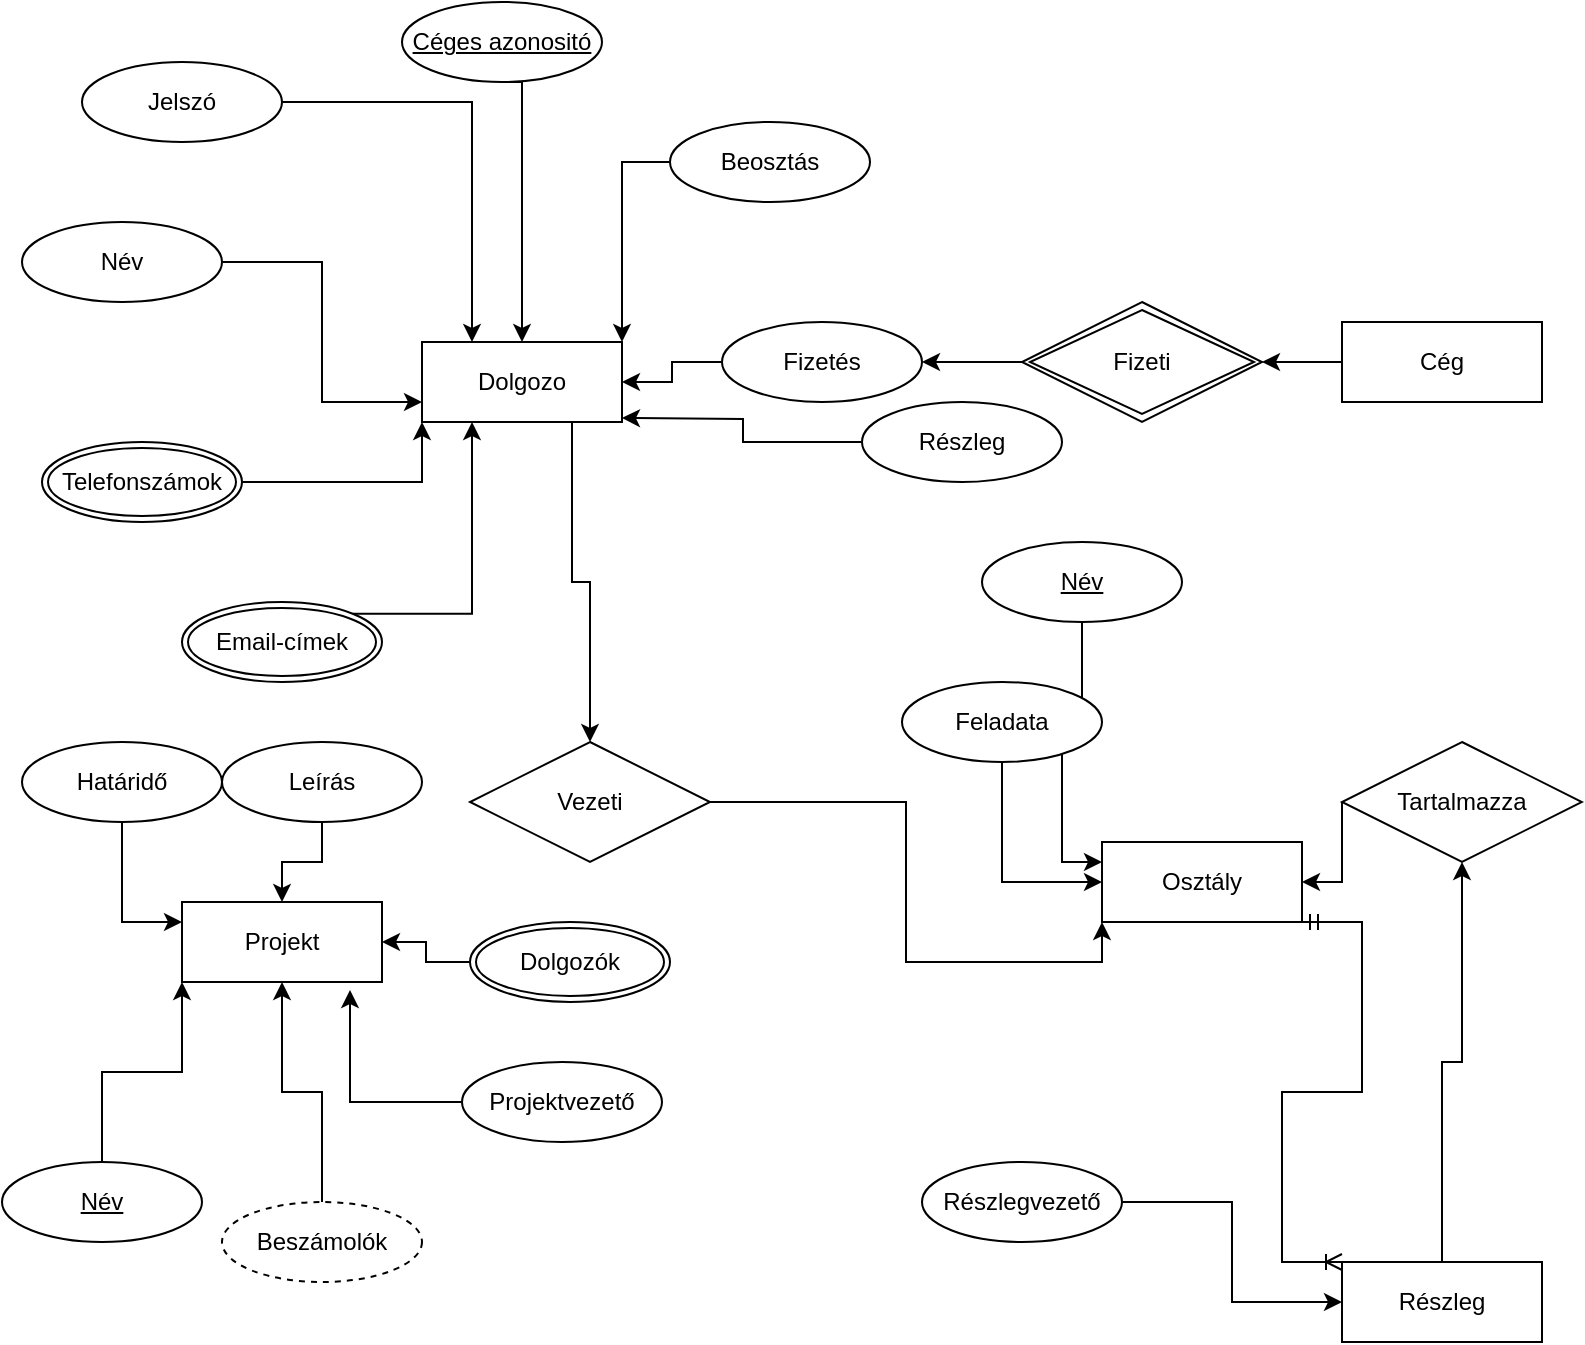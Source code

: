 <mxfile version="24.8.3">
  <diagram name="Page-1" id="YIbnfd3nQ5zxJVgDwMoV">
    <mxGraphModel dx="1434" dy="746" grid="1" gridSize="10" guides="1" tooltips="1" connect="1" arrows="1" fold="1" page="1" pageScale="1" pageWidth="827" pageHeight="1169" math="0" shadow="0">
      <root>
        <mxCell id="0" />
        <mxCell id="1" parent="0" />
        <mxCell id="SdBxzL40n1-tRiiWOGaE-34" style="edgeStyle=orthogonalEdgeStyle;rounded=0;orthogonalLoop=1;jettySize=auto;html=1;exitX=0.75;exitY=1;exitDx=0;exitDy=0;entryX=0.5;entryY=0;entryDx=0;entryDy=0;" edge="1" parent="1" source="SdBxzL40n1-tRiiWOGaE-1" target="SdBxzL40n1-tRiiWOGaE-33">
          <mxGeometry relative="1" as="geometry" />
        </mxCell>
        <mxCell id="SdBxzL40n1-tRiiWOGaE-1" value="Dolgozo" style="whiteSpace=wrap;html=1;align=center;" vertex="1" parent="1">
          <mxGeometry x="240" y="210" width="100" height="40" as="geometry" />
        </mxCell>
        <mxCell id="SdBxzL40n1-tRiiWOGaE-42" style="edgeStyle=orthogonalEdgeStyle;rounded=0;orthogonalLoop=1;jettySize=auto;html=1;entryX=0.5;entryY=1;entryDx=0;entryDy=0;" edge="1" parent="1" source="SdBxzL40n1-tRiiWOGaE-3" target="SdBxzL40n1-tRiiWOGaE-40">
          <mxGeometry relative="1" as="geometry" />
        </mxCell>
        <mxCell id="SdBxzL40n1-tRiiWOGaE-3" value="Ré&lt;span style=&quot;background-color: initial;&quot;&gt;szleg&lt;/span&gt;" style="whiteSpace=wrap;html=1;align=center;" vertex="1" parent="1">
          <mxGeometry x="700" y="670" width="100" height="40" as="geometry" />
        </mxCell>
        <mxCell id="SdBxzL40n1-tRiiWOGaE-4" value="Projekt" style="whiteSpace=wrap;html=1;align=center;" vertex="1" parent="1">
          <mxGeometry x="120" y="490" width="100" height="40" as="geometry" />
        </mxCell>
        <mxCell id="SdBxzL40n1-tRiiWOGaE-5" style="edgeStyle=orthogonalEdgeStyle;rounded=0;orthogonalLoop=1;jettySize=auto;html=1;exitX=1;exitY=0.5;exitDx=0;exitDy=0;entryX=0;entryY=0.75;entryDx=0;entryDy=0;" edge="1" parent="1" source="SdBxzL40n1-tRiiWOGaE-6" target="SdBxzL40n1-tRiiWOGaE-1">
          <mxGeometry relative="1" as="geometry" />
        </mxCell>
        <mxCell id="SdBxzL40n1-tRiiWOGaE-6" value="Név" style="ellipse;whiteSpace=wrap;html=1;align=center;" vertex="1" parent="1">
          <mxGeometry x="40" y="150" width="100" height="40" as="geometry" />
        </mxCell>
        <mxCell id="SdBxzL40n1-tRiiWOGaE-7" value="Céges azonositó" style="ellipse;whiteSpace=wrap;html=1;align=center;fontStyle=4;" vertex="1" parent="1">
          <mxGeometry x="230" y="40" width="100" height="40" as="geometry" />
        </mxCell>
        <mxCell id="SdBxzL40n1-tRiiWOGaE-8" style="edgeStyle=orthogonalEdgeStyle;rounded=0;orthogonalLoop=1;jettySize=auto;html=1;entryX=0.5;entryY=0;entryDx=0;entryDy=0;exitX=0.5;exitY=1;exitDx=0;exitDy=0;" edge="1" parent="1" source="SdBxzL40n1-tRiiWOGaE-7" target="SdBxzL40n1-tRiiWOGaE-1">
          <mxGeometry relative="1" as="geometry">
            <Array as="points">
              <mxPoint x="290" y="80" />
            </Array>
          </mxGeometry>
        </mxCell>
        <mxCell id="SdBxzL40n1-tRiiWOGaE-9" value="" style="line;strokeWidth=1;rotatable=0;dashed=0;labelPosition=right;align=left;verticalAlign=middle;spacingTop=0;spacingLeft=6;points=[];portConstraint=eastwest;" vertex="1" parent="1">
          <mxGeometry x="290" y="140" height="10" as="geometry" />
        </mxCell>
        <mxCell id="SdBxzL40n1-tRiiWOGaE-10" value="Osztály" style="whiteSpace=wrap;html=1;align=center;" vertex="1" parent="1">
          <mxGeometry x="580" y="460" width="100" height="40" as="geometry" />
        </mxCell>
        <mxCell id="SdBxzL40n1-tRiiWOGaE-12" style="edgeStyle=orthogonalEdgeStyle;rounded=0;orthogonalLoop=1;jettySize=auto;html=1;entryX=0.25;entryY=0;entryDx=0;entryDy=0;" edge="1" parent="1" source="SdBxzL40n1-tRiiWOGaE-11" target="SdBxzL40n1-tRiiWOGaE-1">
          <mxGeometry relative="1" as="geometry" />
        </mxCell>
        <mxCell id="SdBxzL40n1-tRiiWOGaE-11" value="Jelszó" style="ellipse;whiteSpace=wrap;html=1;align=center;" vertex="1" parent="1">
          <mxGeometry x="70" y="70" width="100" height="40" as="geometry" />
        </mxCell>
        <mxCell id="SdBxzL40n1-tRiiWOGaE-15" style="edgeStyle=orthogonalEdgeStyle;rounded=0;orthogonalLoop=1;jettySize=auto;html=1;entryX=0;entryY=1;entryDx=0;entryDy=0;" edge="1" parent="1" source="SdBxzL40n1-tRiiWOGaE-13" target="SdBxzL40n1-tRiiWOGaE-1">
          <mxGeometry relative="1" as="geometry" />
        </mxCell>
        <mxCell id="SdBxzL40n1-tRiiWOGaE-13" value="Telefonszámok" style="ellipse;shape=doubleEllipse;margin=3;whiteSpace=wrap;html=1;align=center;" vertex="1" parent="1">
          <mxGeometry x="50" y="260" width="100" height="40" as="geometry" />
        </mxCell>
        <mxCell id="SdBxzL40n1-tRiiWOGaE-16" style="edgeStyle=orthogonalEdgeStyle;rounded=0;orthogonalLoop=1;jettySize=auto;html=1;exitX=1;exitY=0;exitDx=0;exitDy=0;entryX=0.25;entryY=1;entryDx=0;entryDy=0;" edge="1" parent="1" source="SdBxzL40n1-tRiiWOGaE-14" target="SdBxzL40n1-tRiiWOGaE-1">
          <mxGeometry relative="1" as="geometry" />
        </mxCell>
        <mxCell id="SdBxzL40n1-tRiiWOGaE-14" value="Email-címek" style="ellipse;shape=doubleEllipse;margin=3;whiteSpace=wrap;html=1;align=center;" vertex="1" parent="1">
          <mxGeometry x="120" y="340" width="100" height="40" as="geometry" />
        </mxCell>
        <mxCell id="SdBxzL40n1-tRiiWOGaE-25" style="edgeStyle=orthogonalEdgeStyle;rounded=0;orthogonalLoop=1;jettySize=auto;html=1;entryX=1;entryY=0.5;entryDx=0;entryDy=0;" edge="1" parent="1" source="SdBxzL40n1-tRiiWOGaE-17" target="SdBxzL40n1-tRiiWOGaE-21">
          <mxGeometry relative="1" as="geometry" />
        </mxCell>
        <mxCell id="SdBxzL40n1-tRiiWOGaE-17" value="Fizeti" style="shape=rhombus;double=1;perimeter=rhombusPerimeter;whiteSpace=wrap;html=1;align=center;" vertex="1" parent="1">
          <mxGeometry x="540" y="190" width="120" height="60" as="geometry" />
        </mxCell>
        <mxCell id="SdBxzL40n1-tRiiWOGaE-20" style="edgeStyle=orthogonalEdgeStyle;rounded=0;orthogonalLoop=1;jettySize=auto;html=1;exitX=0;exitY=0.5;exitDx=0;exitDy=0;entryX=1;entryY=0;entryDx=0;entryDy=0;" edge="1" parent="1" source="SdBxzL40n1-tRiiWOGaE-18" target="SdBxzL40n1-tRiiWOGaE-1">
          <mxGeometry relative="1" as="geometry" />
        </mxCell>
        <mxCell id="SdBxzL40n1-tRiiWOGaE-18" value="Beosztás" style="ellipse;whiteSpace=wrap;html=1;align=center;" vertex="1" parent="1">
          <mxGeometry x="364" y="100" width="100" height="40" as="geometry" />
        </mxCell>
        <mxCell id="SdBxzL40n1-tRiiWOGaE-22" style="edgeStyle=orthogonalEdgeStyle;rounded=0;orthogonalLoop=1;jettySize=auto;html=1;entryX=1;entryY=0.5;entryDx=0;entryDy=0;" edge="1" parent="1" source="SdBxzL40n1-tRiiWOGaE-21" target="SdBxzL40n1-tRiiWOGaE-1">
          <mxGeometry relative="1" as="geometry" />
        </mxCell>
        <mxCell id="SdBxzL40n1-tRiiWOGaE-21" value="Fizetés" style="ellipse;whiteSpace=wrap;html=1;align=center;" vertex="1" parent="1">
          <mxGeometry x="390" y="200" width="100" height="40" as="geometry" />
        </mxCell>
        <mxCell id="SdBxzL40n1-tRiiWOGaE-23" value="Részleg" style="ellipse;whiteSpace=wrap;html=1;align=center;" vertex="1" parent="1">
          <mxGeometry x="460" y="240" width="100" height="40" as="geometry" />
        </mxCell>
        <mxCell id="SdBxzL40n1-tRiiWOGaE-24" style="edgeStyle=orthogonalEdgeStyle;rounded=0;orthogonalLoop=1;jettySize=auto;html=1;" edge="1" parent="1" source="SdBxzL40n1-tRiiWOGaE-23">
          <mxGeometry relative="1" as="geometry">
            <mxPoint x="340" y="248" as="targetPoint" />
          </mxGeometry>
        </mxCell>
        <mxCell id="SdBxzL40n1-tRiiWOGaE-27" style="edgeStyle=orthogonalEdgeStyle;rounded=0;orthogonalLoop=1;jettySize=auto;html=1;entryX=1;entryY=0.5;entryDx=0;entryDy=0;" edge="1" parent="1" source="SdBxzL40n1-tRiiWOGaE-26" target="SdBxzL40n1-tRiiWOGaE-17">
          <mxGeometry relative="1" as="geometry" />
        </mxCell>
        <mxCell id="SdBxzL40n1-tRiiWOGaE-26" value="Cég" style="whiteSpace=wrap;html=1;align=center;" vertex="1" parent="1">
          <mxGeometry x="700" y="200" width="100" height="40" as="geometry" />
        </mxCell>
        <mxCell id="SdBxzL40n1-tRiiWOGaE-30" style="edgeStyle=orthogonalEdgeStyle;rounded=0;orthogonalLoop=1;jettySize=auto;html=1;entryX=0;entryY=0.25;entryDx=0;entryDy=0;" edge="1" parent="1" source="SdBxzL40n1-tRiiWOGaE-28" target="SdBxzL40n1-tRiiWOGaE-10">
          <mxGeometry relative="1" as="geometry" />
        </mxCell>
        <mxCell id="SdBxzL40n1-tRiiWOGaE-28" value="Név" style="ellipse;whiteSpace=wrap;html=1;align=center;fontStyle=4;" vertex="1" parent="1">
          <mxGeometry x="520" y="310" width="100" height="40" as="geometry" />
        </mxCell>
        <mxCell id="SdBxzL40n1-tRiiWOGaE-36" style="edgeStyle=orthogonalEdgeStyle;rounded=0;orthogonalLoop=1;jettySize=auto;html=1;entryX=0;entryY=0.5;entryDx=0;entryDy=0;" edge="1" parent="1" source="SdBxzL40n1-tRiiWOGaE-31" target="SdBxzL40n1-tRiiWOGaE-10">
          <mxGeometry relative="1" as="geometry" />
        </mxCell>
        <mxCell id="SdBxzL40n1-tRiiWOGaE-31" value="Feladata" style="ellipse;whiteSpace=wrap;html=1;align=center;" vertex="1" parent="1">
          <mxGeometry x="480" y="380" width="100" height="40" as="geometry" />
        </mxCell>
        <mxCell id="SdBxzL40n1-tRiiWOGaE-35" style="edgeStyle=orthogonalEdgeStyle;rounded=0;orthogonalLoop=1;jettySize=auto;html=1;exitX=1;exitY=0.5;exitDx=0;exitDy=0;entryX=0;entryY=1;entryDx=0;entryDy=0;" edge="1" parent="1" source="SdBxzL40n1-tRiiWOGaE-33" target="SdBxzL40n1-tRiiWOGaE-10">
          <mxGeometry relative="1" as="geometry" />
        </mxCell>
        <mxCell id="SdBxzL40n1-tRiiWOGaE-33" value="Vezeti" style="shape=rhombus;perimeter=rhombusPerimeter;whiteSpace=wrap;html=1;align=center;" vertex="1" parent="1">
          <mxGeometry x="264" y="410" width="120" height="60" as="geometry" />
        </mxCell>
        <mxCell id="SdBxzL40n1-tRiiWOGaE-41" style="edgeStyle=orthogonalEdgeStyle;rounded=0;orthogonalLoop=1;jettySize=auto;html=1;entryX=1;entryY=0.5;entryDx=0;entryDy=0;" edge="1" parent="1" source="SdBxzL40n1-tRiiWOGaE-40" target="SdBxzL40n1-tRiiWOGaE-10">
          <mxGeometry relative="1" as="geometry">
            <Array as="points">
              <mxPoint x="700" y="480" />
            </Array>
          </mxGeometry>
        </mxCell>
        <mxCell id="SdBxzL40n1-tRiiWOGaE-40" value="Tartalmazza" style="shape=rhombus;perimeter=rhombusPerimeter;whiteSpace=wrap;html=1;align=center;" vertex="1" parent="1">
          <mxGeometry x="700" y="410" width="120" height="60" as="geometry" />
        </mxCell>
        <mxCell id="SdBxzL40n1-tRiiWOGaE-45" style="edgeStyle=orthogonalEdgeStyle;rounded=0;orthogonalLoop=1;jettySize=auto;html=1;entryX=0;entryY=0.5;entryDx=0;entryDy=0;" edge="1" parent="1" source="SdBxzL40n1-tRiiWOGaE-44" target="SdBxzL40n1-tRiiWOGaE-3">
          <mxGeometry relative="1" as="geometry" />
        </mxCell>
        <mxCell id="SdBxzL40n1-tRiiWOGaE-44" value="Részlegvezető" style="ellipse;whiteSpace=wrap;html=1;align=center;" vertex="1" parent="1">
          <mxGeometry x="490" y="620" width="100" height="40" as="geometry" />
        </mxCell>
        <mxCell id="SdBxzL40n1-tRiiWOGaE-53" style="edgeStyle=orthogonalEdgeStyle;rounded=0;orthogonalLoop=1;jettySize=auto;html=1;entryX=0;entryY=1;entryDx=0;entryDy=0;" edge="1" parent="1" source="SdBxzL40n1-tRiiWOGaE-46" target="SdBxzL40n1-tRiiWOGaE-4">
          <mxGeometry relative="1" as="geometry" />
        </mxCell>
        <mxCell id="SdBxzL40n1-tRiiWOGaE-46" value="Név" style="ellipse;whiteSpace=wrap;html=1;align=center;fontStyle=4;" vertex="1" parent="1">
          <mxGeometry x="30" y="620" width="100" height="40" as="geometry" />
        </mxCell>
        <mxCell id="SdBxzL40n1-tRiiWOGaE-54" style="edgeStyle=orthogonalEdgeStyle;rounded=0;orthogonalLoop=1;jettySize=auto;html=1;entryX=0;entryY=0.25;entryDx=0;entryDy=0;" edge="1" parent="1" source="SdBxzL40n1-tRiiWOGaE-47" target="SdBxzL40n1-tRiiWOGaE-4">
          <mxGeometry relative="1" as="geometry" />
        </mxCell>
        <mxCell id="SdBxzL40n1-tRiiWOGaE-47" value="Határidő" style="ellipse;whiteSpace=wrap;html=1;align=center;" vertex="1" parent="1">
          <mxGeometry x="40" y="410" width="100" height="40" as="geometry" />
        </mxCell>
        <mxCell id="SdBxzL40n1-tRiiWOGaE-55" style="edgeStyle=orthogonalEdgeStyle;rounded=0;orthogonalLoop=1;jettySize=auto;html=1;entryX=0.5;entryY=0;entryDx=0;entryDy=0;" edge="1" parent="1" source="SdBxzL40n1-tRiiWOGaE-48" target="SdBxzL40n1-tRiiWOGaE-4">
          <mxGeometry relative="1" as="geometry" />
        </mxCell>
        <mxCell id="SdBxzL40n1-tRiiWOGaE-48" value="Leírás" style="ellipse;whiteSpace=wrap;html=1;align=center;" vertex="1" parent="1">
          <mxGeometry x="140" y="410" width="100" height="40" as="geometry" />
        </mxCell>
        <mxCell id="SdBxzL40n1-tRiiWOGaE-56" style="edgeStyle=orthogonalEdgeStyle;rounded=0;orthogonalLoop=1;jettySize=auto;html=1;entryX=1;entryY=0.5;entryDx=0;entryDy=0;" edge="1" parent="1" source="SdBxzL40n1-tRiiWOGaE-49" target="SdBxzL40n1-tRiiWOGaE-4">
          <mxGeometry relative="1" as="geometry" />
        </mxCell>
        <mxCell id="SdBxzL40n1-tRiiWOGaE-49" value="Dolgozók" style="ellipse;shape=doubleEllipse;margin=3;whiteSpace=wrap;html=1;align=center;" vertex="1" parent="1">
          <mxGeometry x="264" y="500" width="100" height="40" as="geometry" />
        </mxCell>
        <mxCell id="SdBxzL40n1-tRiiWOGaE-50" value="Projektvezető" style="ellipse;whiteSpace=wrap;html=1;align=center;" vertex="1" parent="1">
          <mxGeometry x="260" y="570" width="100" height="40" as="geometry" />
        </mxCell>
        <mxCell id="SdBxzL40n1-tRiiWOGaE-52" style="edgeStyle=orthogonalEdgeStyle;rounded=0;orthogonalLoop=1;jettySize=auto;html=1;entryX=0.5;entryY=1;entryDx=0;entryDy=0;" edge="1" parent="1" source="SdBxzL40n1-tRiiWOGaE-51" target="SdBxzL40n1-tRiiWOGaE-4">
          <mxGeometry relative="1" as="geometry" />
        </mxCell>
        <mxCell id="SdBxzL40n1-tRiiWOGaE-51" value="Beszámolók" style="ellipse;whiteSpace=wrap;html=1;align=center;dashed=1;" vertex="1" parent="1">
          <mxGeometry x="140" y="640" width="100" height="40" as="geometry" />
        </mxCell>
        <mxCell id="SdBxzL40n1-tRiiWOGaE-57" style="edgeStyle=orthogonalEdgeStyle;rounded=0;orthogonalLoop=1;jettySize=auto;html=1;entryX=0.84;entryY=1.1;entryDx=0;entryDy=0;entryPerimeter=0;" edge="1" parent="1" source="SdBxzL40n1-tRiiWOGaE-50" target="SdBxzL40n1-tRiiWOGaE-4">
          <mxGeometry relative="1" as="geometry" />
        </mxCell>
        <mxCell id="SdBxzL40n1-tRiiWOGaE-58" value="" style="edgeStyle=entityRelationEdgeStyle;fontSize=12;html=1;endArrow=ERoneToMany;startArrow=ERmandOne;rounded=0;exitX=1;exitY=1;exitDx=0;exitDy=0;entryX=0;entryY=0;entryDx=0;entryDy=0;" edge="1" parent="1" source="SdBxzL40n1-tRiiWOGaE-10" target="SdBxzL40n1-tRiiWOGaE-3">
          <mxGeometry width="100" height="100" relative="1" as="geometry">
            <mxPoint x="550" y="610" as="sourcePoint" />
            <mxPoint x="650" y="510" as="targetPoint" />
            <Array as="points">
              <mxPoint x="630" y="540" />
              <mxPoint x="610" y="530" />
              <mxPoint x="630" y="590" />
            </Array>
          </mxGeometry>
        </mxCell>
      </root>
    </mxGraphModel>
  </diagram>
</mxfile>
